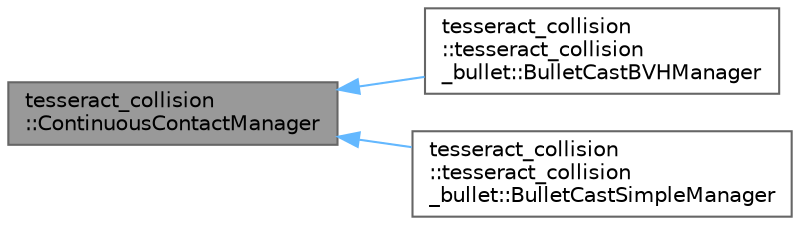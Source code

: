 digraph "tesseract_collision::ContinuousContactManager"
{
 // LATEX_PDF_SIZE
  bgcolor="transparent";
  edge [fontname=Helvetica,fontsize=10,labelfontname=Helvetica,labelfontsize=10];
  node [fontname=Helvetica,fontsize=10,shape=box,height=0.2,width=0.4];
  rankdir="LR";
  Node1 [label="tesseract_collision\l::ContinuousContactManager",height=0.2,width=0.4,color="gray40", fillcolor="grey60", style="filled", fontcolor="black",tooltip=" "];
  Node1 -> Node2 [dir="back",color="steelblue1",style="solid"];
  Node2 [label="tesseract_collision\l::tesseract_collision\l_bullet::BulletCastBVHManager",height=0.2,width=0.4,color="gray40", fillcolor="white", style="filled",URL="$dc/dd0/classtesseract__collision_1_1tesseract__collision__bullet_1_1BulletCastBVHManager.html",tooltip="A BVH implementation of a tesseract contact manager."];
  Node1 -> Node3 [dir="back",color="steelblue1",style="solid"];
  Node3 [label="tesseract_collision\l::tesseract_collision\l_bullet::BulletCastSimpleManager",height=0.2,width=0.4,color="gray40", fillcolor="white", style="filled",URL="$df/def/classtesseract__collision_1_1tesseract__collision__bullet_1_1BulletCastSimpleManager.html",tooltip="A simple implementation of a tesseract manager which does not use BHV."];
}
